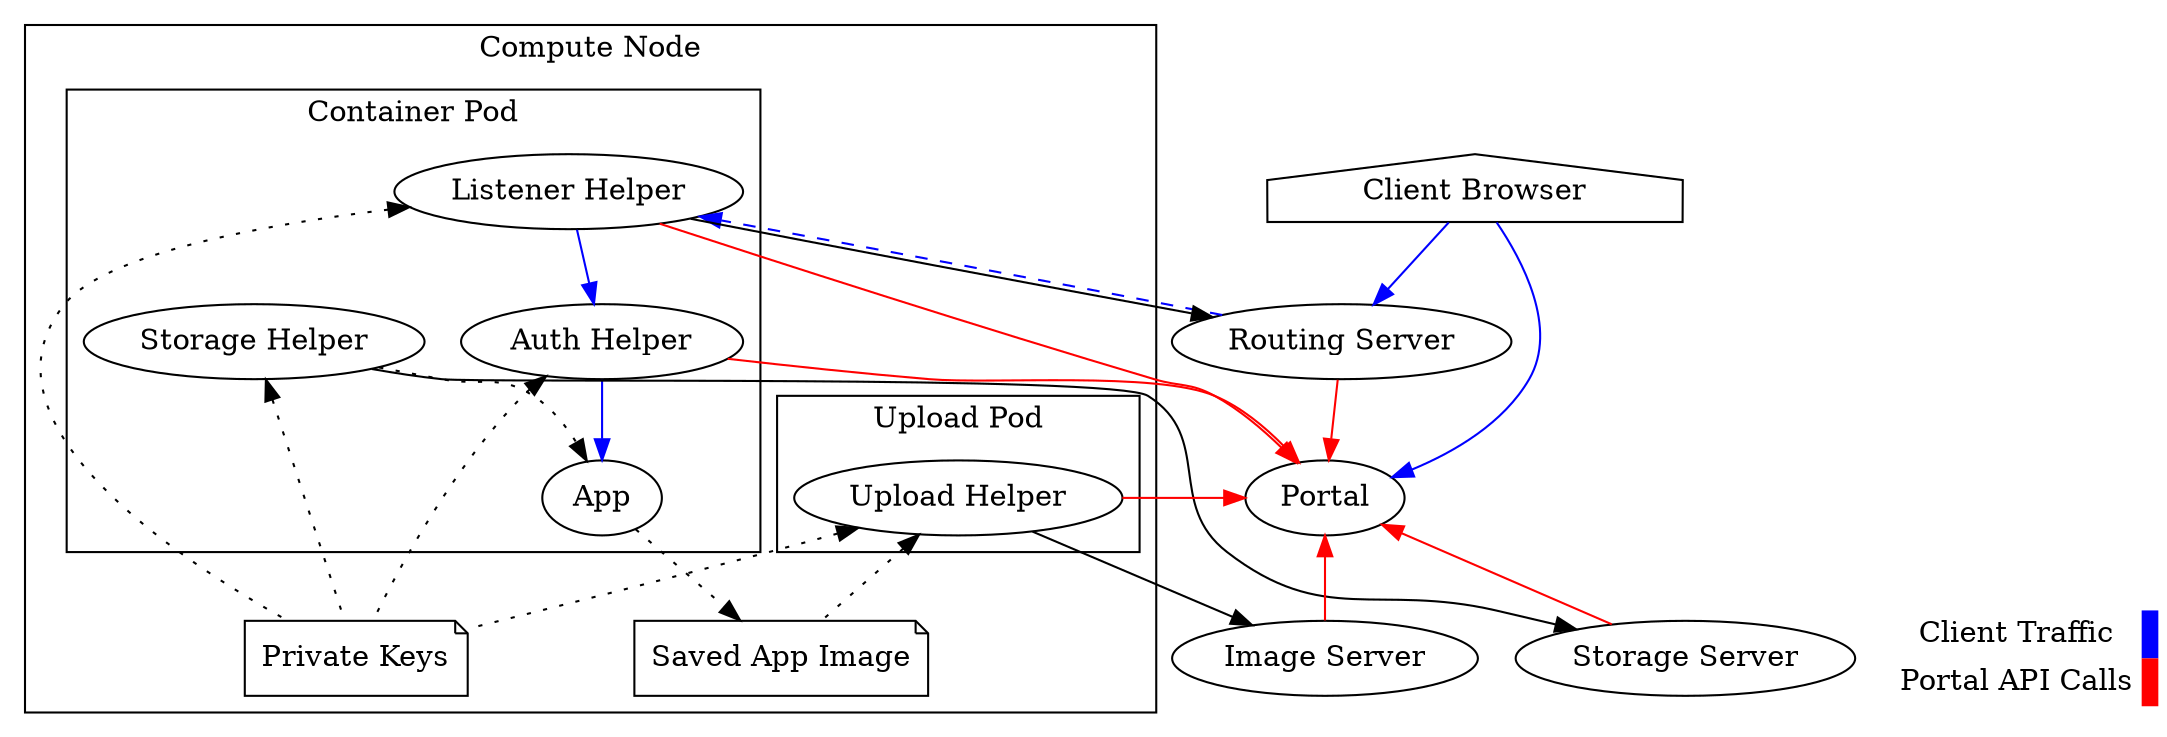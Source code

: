 digraph G {
  compound=true

  "Client Browser" [shape=house]
  { rank=source "Client Browser"}
  "Client Browser" -> "Portal" [color=blue]
  "Client Browser" -> "Routing Server" [color=blue]

  subgraph cluster_node {
    label="Compute Node"

    subgraph cluster_instance_pod {
      label="Container Pod"
      "Listener Helper" ->
      "Auth Helper" ->
      "App" [color=blue]
      "Storage Helper" -> "App" [style=dotted]
    }

    subgraph cluster_upload_pod {
      label="Upload Pod"
      "Upload Helper"
    }

    "Private Keys" [shape=note]
    "Saved App Image" [shape=note]
    { rank=same "Private Keys" "Saved App Image" }

    "App" -> "Saved App Image" [style=dotted]

    "Auth Helper" -> "Private Keys" [dir=back,style=dotted]
    "Listener Helper" -> "Private Keys" [dir=back,style=dotted]
    "Storage Helper" -> "Private Keys" [dir=back,style=dotted]
    "Upload Helper" -> "Private Keys" [dir=back,style=dotted]
    "Upload Helper" -> "Saved App Image" [dir=back,style=dotted]
  }
  "Routing Server" -> "Listener Helper" [style=dashed,color=blue]
  "Routing Server" -> "Portal" [color=RED]
  "Auth Helper" -> "Portal" [color=RED]
  "Listener Helper" -> "Portal" [color=RED]
  "Listener Helper" -> "Routing Server"
  "Storage Helper" -> "Storage Server"
  "Image Server" -> "Portal" [color=RED]
  "Storage Server" -> "Portal" [color=RED]
  "Upload Helper" -> "Portal" [color=RED]
  "Image Server" -> "Upload Helper" [dir=back]

  { rank=sink "Image Server" "Storage Server"}

  { rank = sink;
    legend [shape=none, margin=0, label=<
    <TABLE BORDER="0" CELLBORDER="0" CELLSPACING="0" CELLPADDING="4">
     <TR>
      <TD>Client Traffic</TD>
      <TD BGCOLOR="BLUE"></TD>
     </TR>
     <TR>
      <TD>Portal API Calls</TD>
      <TD BGCOLOR="RED"></TD>
     </TR>
    </TABLE>
   >];
  }
}
